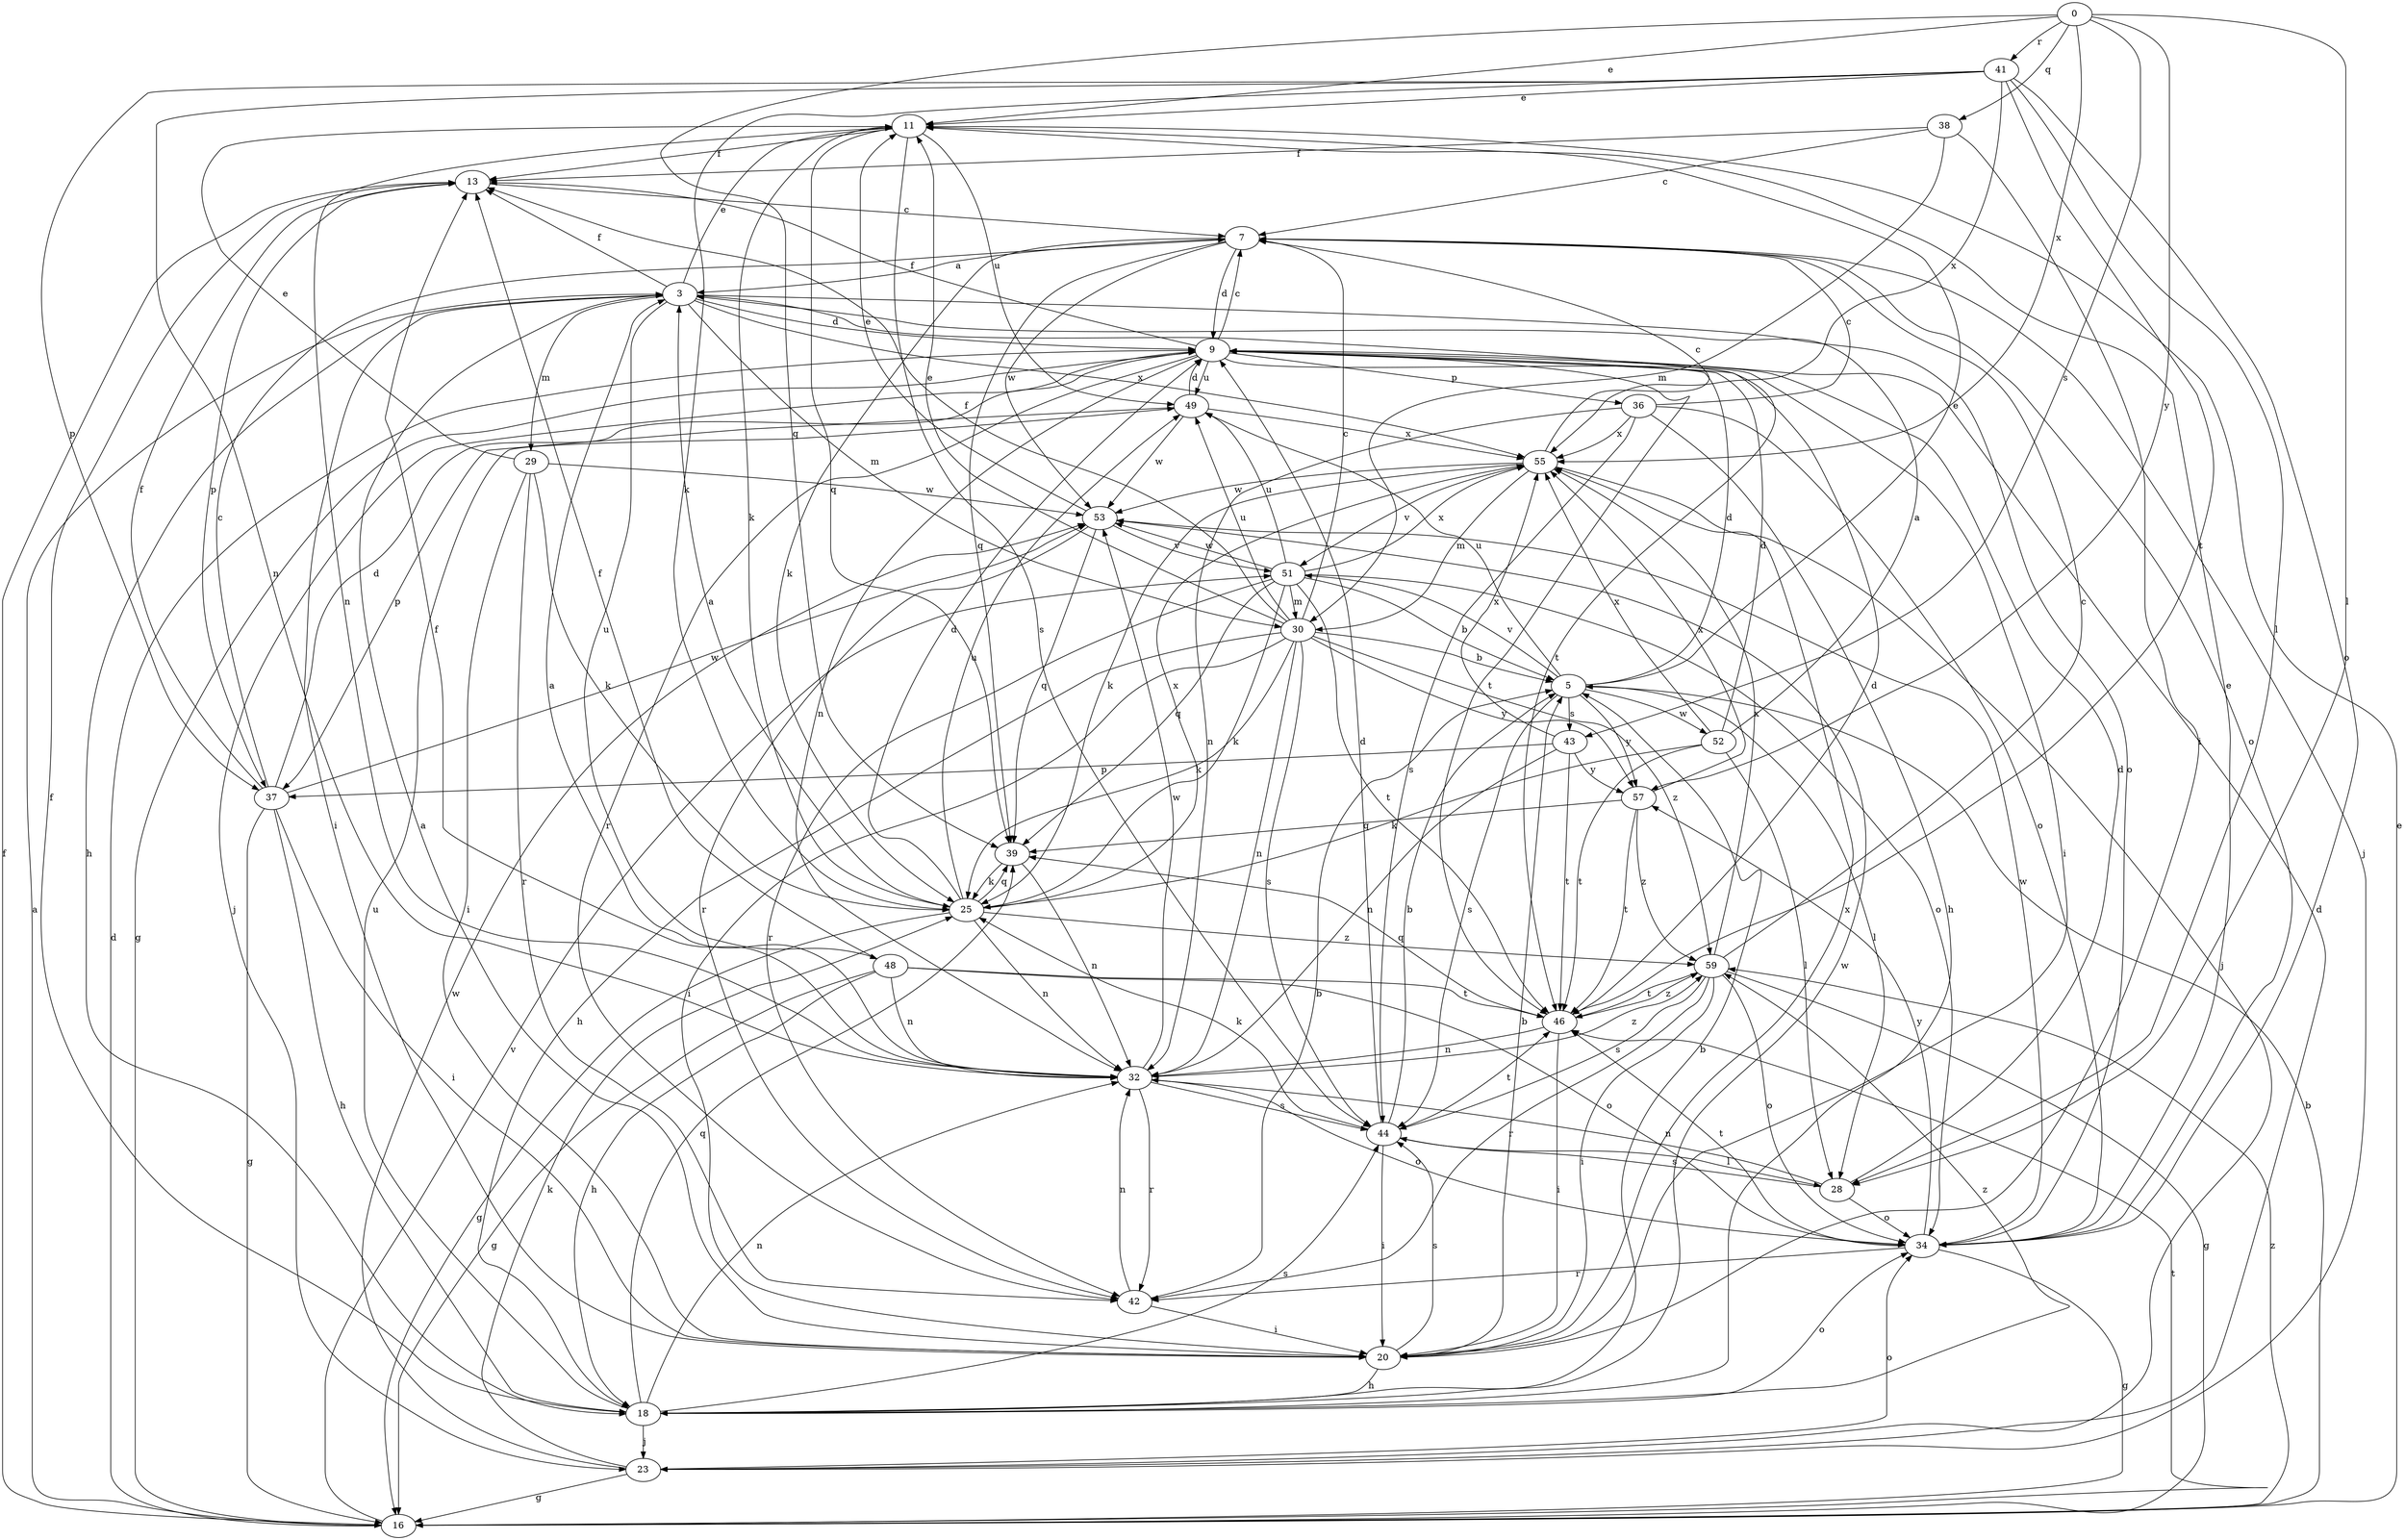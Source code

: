 strict digraph  {
0;
3;
5;
7;
9;
11;
13;
16;
18;
20;
23;
25;
28;
29;
30;
32;
34;
36;
37;
38;
39;
41;
42;
43;
44;
46;
48;
49;
51;
52;
53;
55;
57;
59;
0 -> 11  [label=e];
0 -> 28  [label=l];
0 -> 38  [label=q];
0 -> 39  [label=q];
0 -> 41  [label=r];
0 -> 43  [label=s];
0 -> 55  [label=x];
0 -> 57  [label=y];
3 -> 9  [label=d];
3 -> 11  [label=e];
3 -> 13  [label=f];
3 -> 18  [label=h];
3 -> 20  [label=i];
3 -> 29  [label=m];
3 -> 30  [label=m];
3 -> 34  [label=o];
3 -> 46  [label=t];
3 -> 48  [label=u];
3 -> 55  [label=x];
5 -> 9  [label=d];
5 -> 11  [label=e];
5 -> 28  [label=l];
5 -> 43  [label=s];
5 -> 44  [label=s];
5 -> 49  [label=u];
5 -> 51  [label=v];
5 -> 52  [label=w];
5 -> 57  [label=y];
7 -> 3  [label=a];
7 -> 9  [label=d];
7 -> 23  [label=j];
7 -> 25  [label=k];
7 -> 34  [label=o];
7 -> 39  [label=q];
7 -> 53  [label=w];
9 -> 7  [label=c];
9 -> 13  [label=f];
9 -> 16  [label=g];
9 -> 20  [label=i];
9 -> 23  [label=j];
9 -> 32  [label=n];
9 -> 36  [label=p];
9 -> 42  [label=r];
9 -> 46  [label=t];
9 -> 49  [label=u];
11 -> 13  [label=f];
11 -> 25  [label=k];
11 -> 32  [label=n];
11 -> 39  [label=q];
11 -> 44  [label=s];
11 -> 49  [label=u];
13 -> 7  [label=c];
13 -> 37  [label=p];
16 -> 3  [label=a];
16 -> 5  [label=b];
16 -> 9  [label=d];
16 -> 11  [label=e];
16 -> 13  [label=f];
16 -> 46  [label=t];
16 -> 51  [label=v];
16 -> 59  [label=z];
18 -> 5  [label=b];
18 -> 13  [label=f];
18 -> 23  [label=j];
18 -> 32  [label=n];
18 -> 34  [label=o];
18 -> 39  [label=q];
18 -> 44  [label=s];
18 -> 49  [label=u];
18 -> 53  [label=w];
18 -> 59  [label=z];
20 -> 3  [label=a];
20 -> 5  [label=b];
20 -> 18  [label=h];
20 -> 44  [label=s];
20 -> 55  [label=x];
23 -> 9  [label=d];
23 -> 16  [label=g];
23 -> 25  [label=k];
23 -> 34  [label=o];
23 -> 53  [label=w];
25 -> 3  [label=a];
25 -> 9  [label=d];
25 -> 16  [label=g];
25 -> 32  [label=n];
25 -> 39  [label=q];
25 -> 49  [label=u];
25 -> 55  [label=x];
25 -> 59  [label=z];
28 -> 9  [label=d];
28 -> 32  [label=n];
28 -> 34  [label=o];
28 -> 44  [label=s];
29 -> 11  [label=e];
29 -> 20  [label=i];
29 -> 25  [label=k];
29 -> 42  [label=r];
29 -> 53  [label=w];
30 -> 5  [label=b];
30 -> 7  [label=c];
30 -> 11  [label=e];
30 -> 13  [label=f];
30 -> 18  [label=h];
30 -> 20  [label=i];
30 -> 25  [label=k];
30 -> 32  [label=n];
30 -> 44  [label=s];
30 -> 49  [label=u];
30 -> 57  [label=y];
30 -> 59  [label=z];
32 -> 3  [label=a];
32 -> 13  [label=f];
32 -> 34  [label=o];
32 -> 42  [label=r];
32 -> 44  [label=s];
32 -> 53  [label=w];
32 -> 59  [label=z];
34 -> 11  [label=e];
34 -> 16  [label=g];
34 -> 42  [label=r];
34 -> 46  [label=t];
34 -> 53  [label=w];
34 -> 57  [label=y];
36 -> 7  [label=c];
36 -> 18  [label=h];
36 -> 32  [label=n];
36 -> 34  [label=o];
36 -> 44  [label=s];
36 -> 55  [label=x];
37 -> 7  [label=c];
37 -> 9  [label=d];
37 -> 13  [label=f];
37 -> 16  [label=g];
37 -> 18  [label=h];
37 -> 20  [label=i];
37 -> 53  [label=w];
38 -> 7  [label=c];
38 -> 13  [label=f];
38 -> 20  [label=i];
38 -> 30  [label=m];
39 -> 25  [label=k];
39 -> 32  [label=n];
41 -> 11  [label=e];
41 -> 25  [label=k];
41 -> 28  [label=l];
41 -> 32  [label=n];
41 -> 34  [label=o];
41 -> 37  [label=p];
41 -> 46  [label=t];
41 -> 55  [label=x];
42 -> 5  [label=b];
42 -> 20  [label=i];
42 -> 32  [label=n];
43 -> 32  [label=n];
43 -> 37  [label=p];
43 -> 46  [label=t];
43 -> 55  [label=x];
43 -> 57  [label=y];
44 -> 5  [label=b];
44 -> 9  [label=d];
44 -> 20  [label=i];
44 -> 25  [label=k];
44 -> 28  [label=l];
44 -> 46  [label=t];
46 -> 9  [label=d];
46 -> 20  [label=i];
46 -> 32  [label=n];
46 -> 39  [label=q];
46 -> 59  [label=z];
48 -> 13  [label=f];
48 -> 16  [label=g];
48 -> 18  [label=h];
48 -> 32  [label=n];
48 -> 34  [label=o];
48 -> 46  [label=t];
49 -> 9  [label=d];
49 -> 37  [label=p];
49 -> 53  [label=w];
49 -> 55  [label=x];
51 -> 5  [label=b];
51 -> 25  [label=k];
51 -> 30  [label=m];
51 -> 34  [label=o];
51 -> 39  [label=q];
51 -> 42  [label=r];
51 -> 46  [label=t];
51 -> 49  [label=u];
51 -> 53  [label=w];
51 -> 55  [label=x];
52 -> 3  [label=a];
52 -> 9  [label=d];
52 -> 25  [label=k];
52 -> 28  [label=l];
52 -> 46  [label=t];
52 -> 55  [label=x];
53 -> 11  [label=e];
53 -> 39  [label=q];
53 -> 42  [label=r];
53 -> 51  [label=v];
55 -> 7  [label=c];
55 -> 23  [label=j];
55 -> 25  [label=k];
55 -> 30  [label=m];
55 -> 51  [label=v];
55 -> 53  [label=w];
57 -> 39  [label=q];
57 -> 46  [label=t];
57 -> 55  [label=x];
57 -> 59  [label=z];
59 -> 7  [label=c];
59 -> 16  [label=g];
59 -> 20  [label=i];
59 -> 34  [label=o];
59 -> 42  [label=r];
59 -> 44  [label=s];
59 -> 46  [label=t];
59 -> 55  [label=x];
}

